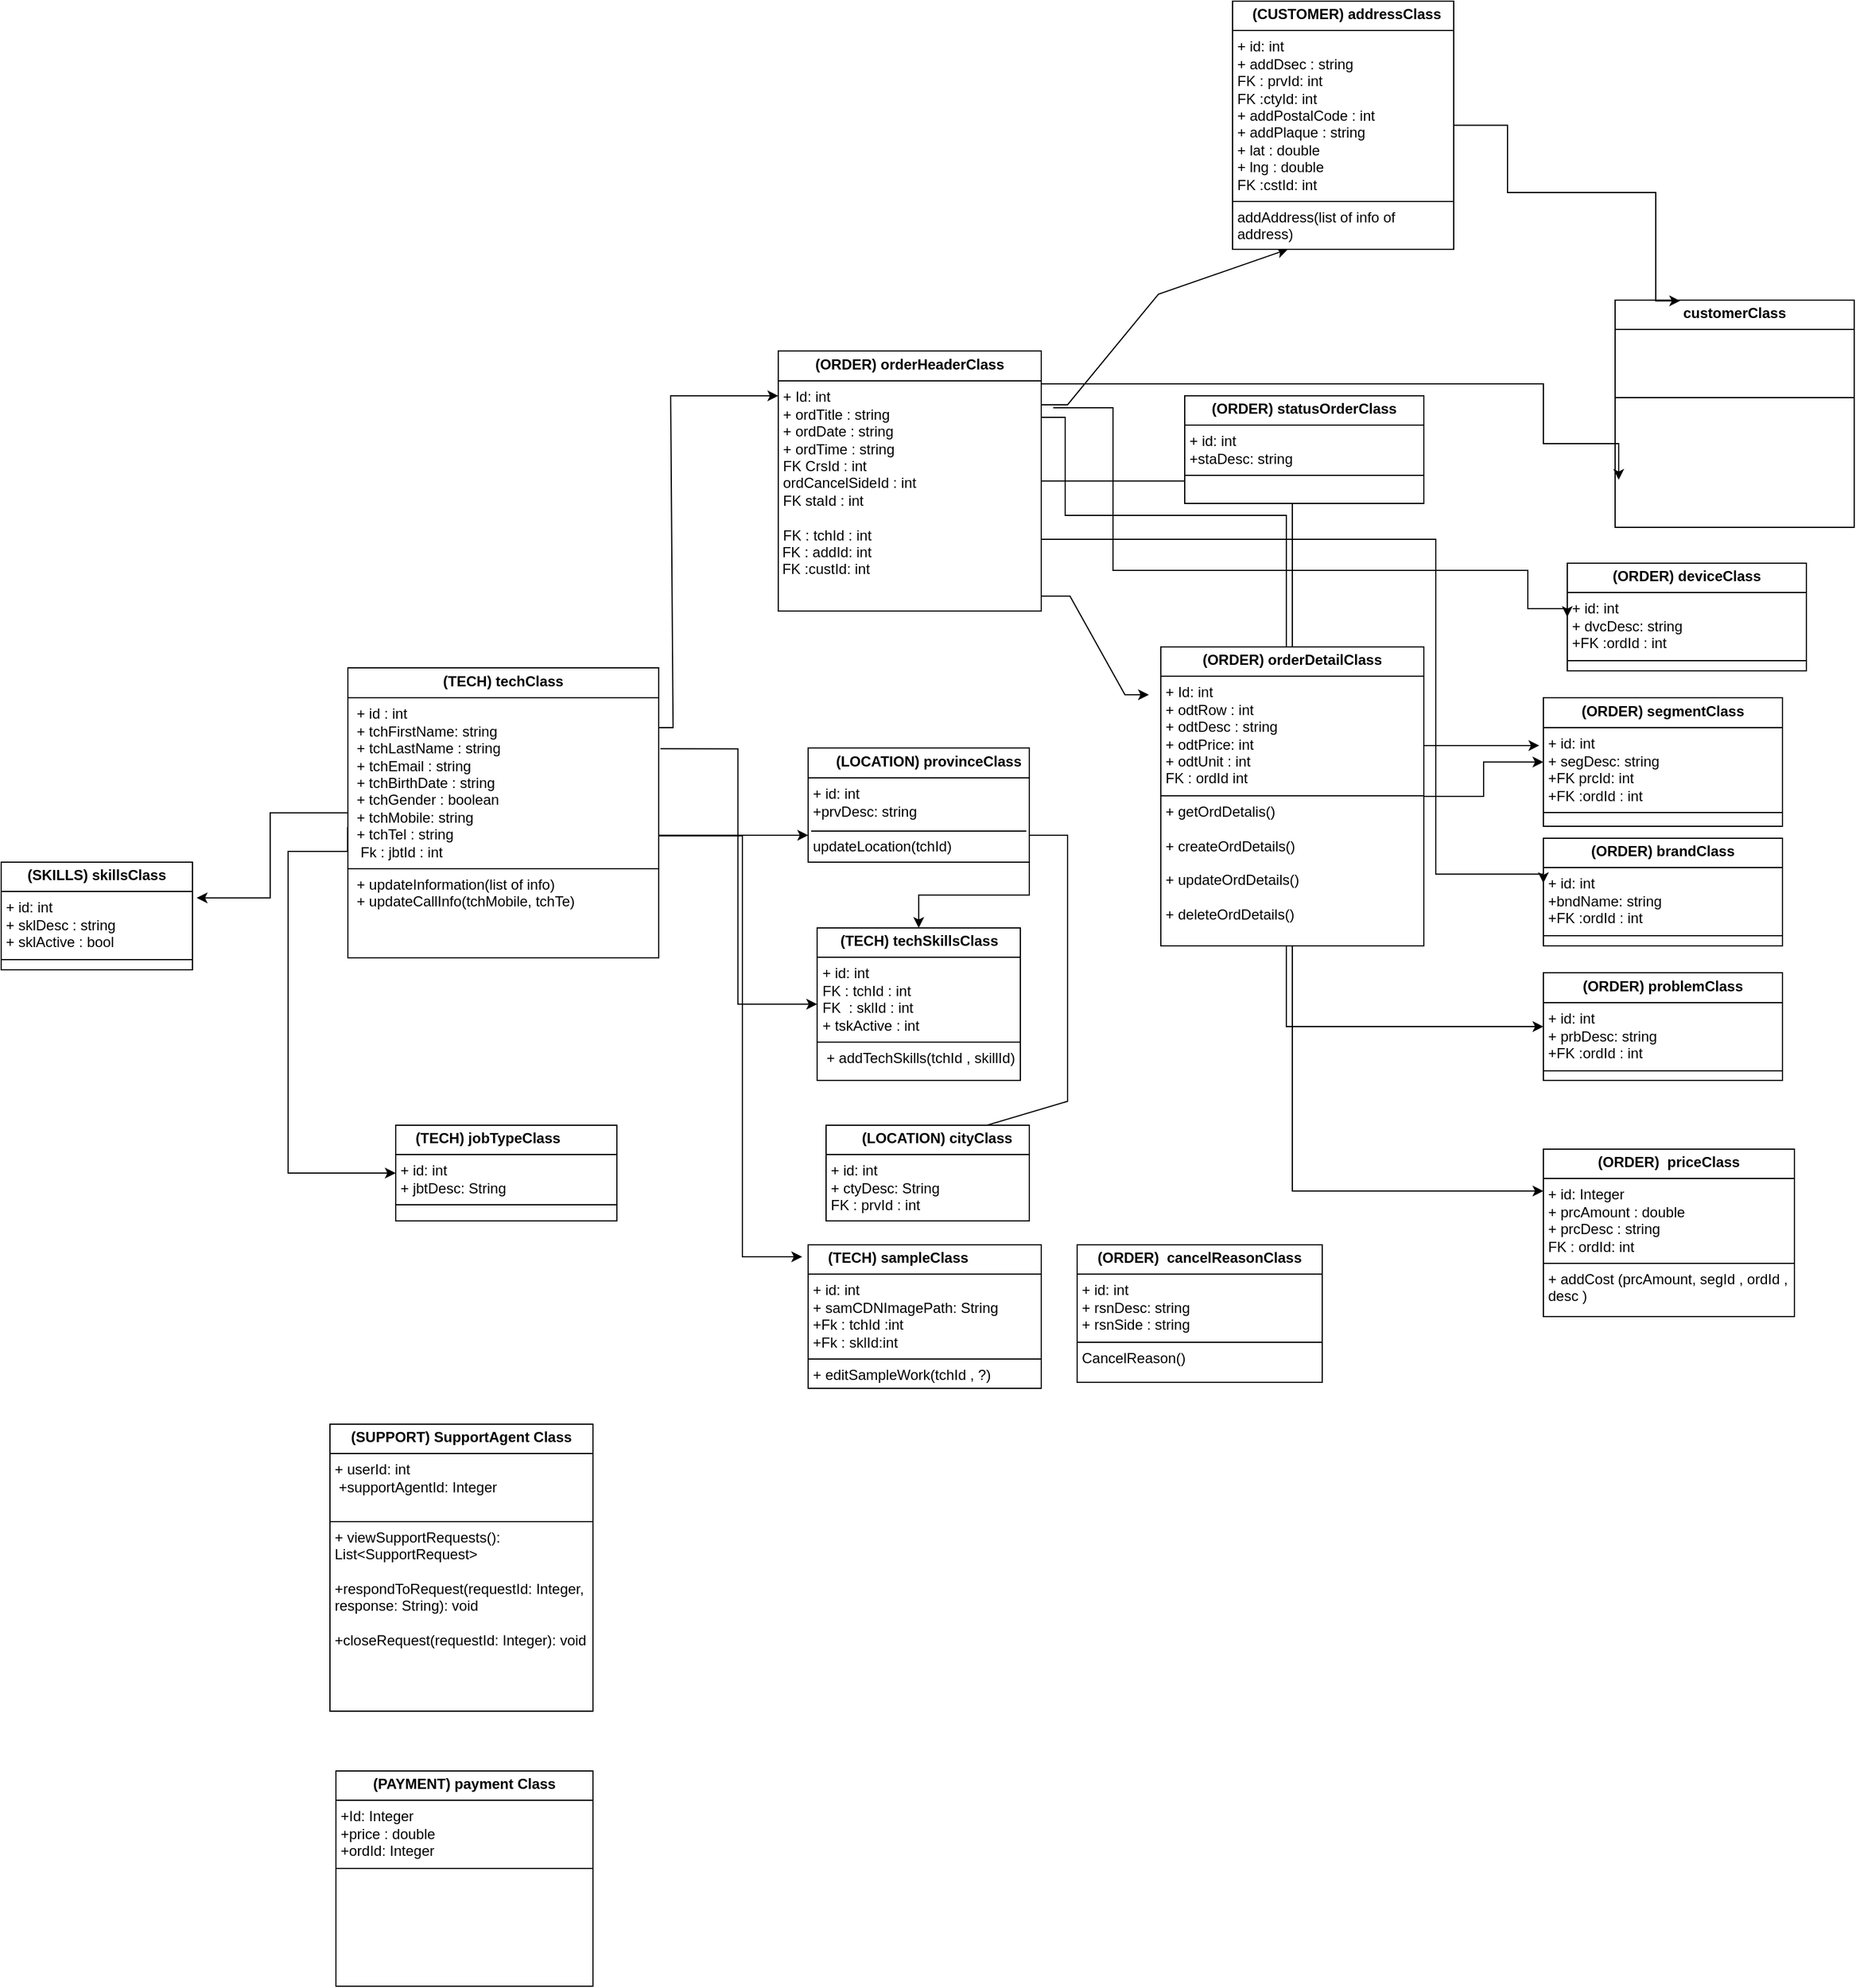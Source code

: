<mxfile version="24.8.0">
  <diagram name="Page-1" id="c4acf3e9-155e-7222-9cf6-157b1a14988f">
    <mxGraphModel dx="1412" dy="1546" grid="1" gridSize="10" guides="1" tooltips="1" connect="1" arrows="1" fold="1" page="1" pageScale="1" pageWidth="850" pageHeight="1100" background="none" math="0" shadow="0">
      <root>
        <mxCell id="0" />
        <mxCell id="1" parent="0" />
        <mxCell id="KMtnxI4F0yMecvli3GG7-17" value="" style="edgeStyle=orthogonalEdgeStyle;rounded=0;orthogonalLoop=1;jettySize=auto;html=1;noEdgeStyle=1;orthogonal=1;" parent="1" source="KMtnxI4F0yMecvli3GG7-1" target="KMtnxI4F0yMecvli3GG7-8" edge="1">
          <mxGeometry relative="1" as="geometry">
            <Array as="points">
              <mxPoint x="272" y="417.5" />
              <mxPoint x="270" y="140" />
              <mxPoint x="310" y="140" />
            </Array>
          </mxGeometry>
        </mxCell>
        <mxCell id="lpgFom8J8HqN0DXa00Fs-9" style="edgeStyle=orthogonalEdgeStyle;rounded=0;orthogonalLoop=1;jettySize=auto;html=1;noEdgeStyle=1;orthogonal=1;" parent="1" source="KMtnxI4F0yMecvli3GG7-1" target="lpgFom8J8HqN0DXa00Fs-5" edge="1">
          <mxGeometry relative="1" as="geometry">
            <Array as="points">
              <mxPoint x="274" y="507.5" />
              <mxPoint x="348" y="507.5" />
            </Array>
          </mxGeometry>
        </mxCell>
        <mxCell id="lpgFom8J8HqN0DXa00Fs-34" style="edgeStyle=orthogonalEdgeStyle;rounded=0;orthogonalLoop=1;jettySize=auto;html=1;" parent="1" source="KMtnxI4F0yMecvli3GG7-1" edge="1">
          <mxGeometry relative="1" as="geometry">
            <mxPoint x="380" y="860" as="targetPoint" />
            <Array as="points">
              <mxPoint x="330" y="508" />
              <mxPoint x="330" y="860" />
            </Array>
          </mxGeometry>
        </mxCell>
        <mxCell id="lpgFom8J8HqN0DXa00Fs-46" style="edgeStyle=orthogonalEdgeStyle;rounded=0;orthogonalLoop=1;jettySize=auto;html=1;entryX=0;entryY=0.5;entryDx=0;entryDy=0;exitX=-0.001;exitY=0.549;exitDx=0;exitDy=0;exitPerimeter=0;" parent="1" source="KMtnxI4F0yMecvli3GG7-1" target="lpgFom8J8HqN0DXa00Fs-45" edge="1">
          <mxGeometry relative="1" as="geometry">
            <mxPoint x="-10" y="520" as="sourcePoint" />
            <mxPoint x="-140" y="749.95" as="targetPoint" />
            <Array as="points">
              <mxPoint x="-50" y="521" />
              <mxPoint x="-50" y="790" />
            </Array>
          </mxGeometry>
        </mxCell>
        <mxCell id="lpgFom8J8HqN0DXa00Fs-47" style="edgeStyle=orthogonalEdgeStyle;rounded=0;orthogonalLoop=1;jettySize=auto;html=1;entryX=0;entryY=0.5;entryDx=0;entryDy=0;exitX=1.005;exitY=0.279;exitDx=0;exitDy=0;exitPerimeter=0;" parent="1" source="KMtnxI4F0yMecvli3GG7-1" target="KMtnxI4F0yMecvli3GG7-4" edge="1">
          <mxGeometry relative="1" as="geometry" />
        </mxCell>
        <mxCell id="KMtnxI4F0yMecvli3GG7-1" value="&lt;p style=&quot;margin:0px;margin-top:4px;text-align:center;&quot;&gt;&lt;b&gt;(TECH) techClass&lt;/b&gt;&lt;/p&gt;&lt;hr size=&quot;1&quot; style=&quot;border-style:solid;&quot;&gt;&lt;p style=&quot;margin:0px;margin-left:4px;&quot;&gt;&amp;nbsp;+ id : int&lt;br&gt;&amp;nbsp;+ tchFirstName: string&lt;/p&gt;&lt;p style=&quot;margin:0px;margin-left:4px;&quot;&gt;&amp;nbsp;+&amp;nbsp;&lt;span style=&quot;background-color: initial;&quot;&gt;tchL&lt;/span&gt;&lt;span style=&quot;background-color: initial;&quot;&gt;astName : string&lt;/span&gt;&lt;/p&gt;&lt;p style=&quot;margin:0px;margin-left:4px;&quot;&gt;&amp;nbsp;+&amp;nbsp;&lt;span style=&quot;background-color: initial;&quot;&gt;tchE&lt;/span&gt;&lt;span style=&quot;background-color: initial;&quot;&gt;mail : string&lt;/span&gt;&lt;/p&gt;&lt;p style=&quot;margin:0px;margin-left:4px;&quot;&gt;&amp;nbsp;+ tchBirthDate : string&lt;/p&gt;&lt;p style=&quot;margin:0px;margin-left:4px;&quot;&gt;&amp;nbsp;+ tchGender : boolean&lt;/p&gt;&lt;p style=&quot;margin:0px;margin-left:4px;&quot;&gt;&lt;span style=&quot;background-color: initial;&quot;&gt;&amp;nbsp;+ tchMobile: string&lt;/span&gt;&lt;/p&gt;&lt;p style=&quot;margin:0px;margin-left:4px;&quot;&gt;&amp;nbsp;+ tchTel : string&lt;/p&gt;&lt;p style=&quot;margin:0px;margin-left:4px;&quot;&gt;&amp;nbsp; Fk : jbtId : int&lt;/p&gt;&lt;hr size=&quot;1&quot; style=&quot;border-style:solid;&quot;&gt;&lt;p style=&quot;margin:0px;margin-left:4px;&quot;&gt;&amp;nbsp;+ updateInformation(list of info)&lt;/p&gt;&lt;p style=&quot;margin:0px;margin-left:4px;&quot;&gt;&amp;nbsp;+ updateCallInfo(tchMobile, tchTe)&lt;br&gt;&amp;nbsp;&lt;br&gt;&amp;nbsp;&lt;br&gt;&amp;nbsp;&lt;br&gt;&lt;/p&gt;" style="verticalAlign=top;align=left;overflow=fill;html=1;whiteSpace=wrap;" parent="1" vertex="1">
          <mxGeometry y="367.5" width="260" height="242.5" as="geometry" />
        </mxCell>
        <mxCell id="KMtnxI4F0yMecvli3GG7-4" value="&lt;p style=&quot;margin:0px;margin-top:4px;text-align:center;&quot;&gt;&lt;b style=&quot;background-color: initial;&quot;&gt;(&lt;/b&gt;&lt;b&gt;TECH&lt;/b&gt;&lt;b style=&quot;background-color: initial;&quot;&gt;) tech&lt;/b&gt;&lt;b&gt;&lt;span style=&quot;background-color: initial; text-align: left;&quot;&gt;SkillsC&lt;/span&gt;lass&lt;/b&gt;&lt;/p&gt;&lt;hr size=&quot;1&quot; style=&quot;border-style:solid;&quot;&gt;&lt;p style=&quot;margin:0px;margin-left:4px;&quot;&gt;+ id: int&lt;/p&gt;&lt;p style=&quot;margin:0px;margin-left:4px;&quot;&gt;FK : tchId : int&lt;/p&gt;&lt;p style=&quot;margin:0px;margin-left:4px;&quot;&gt;FK&amp;nbsp; : sklId : int&lt;/p&gt;&lt;p style=&quot;margin:0px;margin-left:4px;&quot;&gt;+ tskActive : int&lt;/p&gt;&lt;hr size=&quot;1&quot; style=&quot;border-style:solid;&quot;&gt;&lt;p style=&quot;margin:0px;margin-left:4px;&quot;&gt;&amp;nbsp;+ addTech&lt;span style=&quot;background-color: initial;&quot;&gt;Skills(tchId , skillId)&lt;/span&gt;&lt;/p&gt;" style="verticalAlign=top;align=left;overflow=fill;html=1;whiteSpace=wrap;" parent="1" vertex="1">
          <mxGeometry x="392.5" y="585" width="170" height="127.5" as="geometry" />
        </mxCell>
        <mxCell id="snw6YQC0UfUEKD113gLJ-5" style="edgeStyle=orthogonalEdgeStyle;rounded=0;orthogonalLoop=1;jettySize=auto;html=1;entryX=0.25;entryY=1;entryDx=0;entryDy=0;noEdgeStyle=1;orthogonal=1;" parent="1" source="KMtnxI4F0yMecvli3GG7-8" target="snw6YQC0UfUEKD113gLJ-4" edge="1">
          <mxGeometry relative="1" as="geometry">
            <Array as="points">
              <mxPoint x="602" y="147.5" />
              <mxPoint x="678" y="55" />
            </Array>
          </mxGeometry>
        </mxCell>
        <mxCell id="lpgFom8J8HqN0DXa00Fs-38" style="edgeStyle=orthogonalEdgeStyle;rounded=0;orthogonalLoop=1;jettySize=auto;html=1;entryX=-0.017;entryY=0.372;entryDx=0;entryDy=0;entryPerimeter=0;" parent="1" source="KMtnxI4F0yMecvli3GG7-8" target="lpgFom8J8HqN0DXa00Fs-29" edge="1">
          <mxGeometry relative="1" as="geometry">
            <Array as="points">
              <mxPoint x="785" y="260" />
              <mxPoint x="785" y="432" />
            </Array>
            <mxPoint x="990" y="433" as="targetPoint" />
          </mxGeometry>
        </mxCell>
        <mxCell id="lpgFom8J8HqN0DXa00Fs-42" style="edgeStyle=orthogonalEdgeStyle;rounded=0;orthogonalLoop=1;jettySize=auto;html=1;entryX=0;entryY=0.5;entryDx=0;entryDy=0;exitX=1;exitY=0.216;exitDx=0;exitDy=0;exitPerimeter=0;" parent="1" source="KMtnxI4F0yMecvli3GG7-8" target="lpgFom8J8HqN0DXa00Fs-24" edge="1">
          <mxGeometry relative="1" as="geometry">
            <Array as="points">
              <mxPoint x="600" y="158" />
              <mxPoint x="600" y="240" />
              <mxPoint x="785" y="240" />
              <mxPoint x="785" y="668" />
            </Array>
          </mxGeometry>
        </mxCell>
        <mxCell id="lpgFom8J8HqN0DXa00Fs-44" style="edgeStyle=orthogonalEdgeStyle;rounded=0;orthogonalLoop=1;jettySize=auto;html=1;entryX=0;entryY=0.25;entryDx=0;entryDy=0;" parent="1" source="KMtnxI4F0yMecvli3GG7-8" target="lpgFom8J8HqN0DXa00Fs-43" edge="1">
          <mxGeometry relative="1" as="geometry" />
        </mxCell>
        <mxCell id="KMtnxI4F0yMecvli3GG7-8" value="&lt;p style=&quot;margin:0px;margin-top:4px;text-align:center;&quot;&gt;&lt;b&gt;(ORDER)&amp;nbsp;&lt;/b&gt;&lt;b style=&quot;background-color: initial;&quot;&gt;orderHeaderClass&lt;/b&gt;&lt;/p&gt;&lt;hr size=&quot;1&quot; style=&quot;border-style:solid;&quot;&gt;&lt;p style=&quot;margin:0px;margin-left:4px;&quot;&gt;+ Id: int&lt;/p&gt;&lt;p style=&quot;margin:0px;margin-left:4px;&quot;&gt;+ ordTitle : string&lt;/p&gt;&lt;p style=&quot;margin:0px;margin-left:4px;&quot;&gt;+ ordDate : string&lt;br&gt;+ ordTime : string&lt;br&gt;&lt;/p&gt;&lt;p style=&quot;margin:0px;margin-left:4px;&quot;&gt;FK CrsId : int&lt;/p&gt;&lt;p style=&quot;margin:0px;margin-left:4px;&quot;&gt;ordCancelSideId : int&lt;/p&gt;&lt;p style=&quot;margin:0px;margin-left:4px;&quot;&gt;FK staId : int&lt;/p&gt;&lt;p style=&quot;margin:0px;margin-left:4px;&quot;&gt;&lt;br&gt;&lt;/p&gt;&lt;p style=&quot;margin:0px;margin-left:4px;&quot;&gt;&lt;span style=&quot;background-color: initial;&quot;&gt;FK : tchId : int&lt;/span&gt;&lt;/p&gt;&amp;nbsp;FK : addId: int&lt;div&gt;&amp;nbsp;FK :custId: int&lt;br&gt;&lt;br&gt;&lt;p style=&quot;margin:0px;margin-left:4px;&quot;&gt;&lt;br&gt;&lt;br&gt;&lt;/p&gt;&lt;p style=&quot;margin:0px;margin-left:4px;&quot;&gt;&lt;br&gt;&lt;/p&gt;&lt;p style=&quot;margin:0px;margin-left:4px;&quot;&gt;&lt;br&gt;&lt;/p&gt;&lt;p style=&quot;margin:0px;margin-left:4px;&quot;&gt;&amp;nbsp;&lt;/p&gt;&lt;p style=&quot;margin:0px;margin-left:4px;&quot;&gt;&lt;br&gt;&lt;br&gt;&lt;/p&gt;&lt;/div&gt;" style="verticalAlign=top;align=left;overflow=fill;html=1;whiteSpace=wrap;" parent="1" vertex="1">
          <mxGeometry x="360" y="102.5" width="220" height="217.5" as="geometry" />
        </mxCell>
        <mxCell id="8-92jS36UHPeJMl3_JFY-2" value="&lt;p style=&quot;margin:0px;margin-top:4px;text-align:center;&quot;&gt;&lt;b&gt;(SUPPORT) SupportAgent Class&lt;/b&gt;&lt;br&gt;&lt;/p&gt;&lt;hr size=&quot;1&quot; style=&quot;border-style:solid;&quot;&gt;&lt;p style=&quot;margin:0px;margin-left:4px;&quot;&gt;+ userId: int&lt;/p&gt;&lt;p style=&quot;margin:0px;margin-left:4px;&quot;&gt;&amp;nbsp;+supportAgentId:&amp;nbsp;&lt;span style=&quot;background-color: initial;&quot;&gt;Integer&lt;/span&gt;&lt;/p&gt;&lt;p style=&quot;margin:0px;margin-left:4px;&quot;&gt;&lt;br&gt;&lt;/p&gt;&lt;hr size=&quot;1&quot; style=&quot;border-style:solid;&quot;&gt;&lt;p style=&quot;margin:0px;margin-left:4px;&quot;&gt;+ viewSupportRequests(): List&amp;lt;SupportRequest&amp;gt;&lt;br&gt;&lt;br&gt;+respondToRequest(requestId: Integer, response: String): void&lt;br&gt;&lt;br&gt;+closeRequest(requestId: Integer): void&lt;br&gt;&lt;/p&gt;" style="verticalAlign=top;align=left;overflow=fill;html=1;whiteSpace=wrap;" parent="1" vertex="1">
          <mxGeometry x="-15" y="1000" width="220" height="240" as="geometry" />
        </mxCell>
        <mxCell id="8-92jS36UHPeJMl3_JFY-3" style="edgeStyle=orthogonalEdgeStyle;rounded=0;orthogonalLoop=1;jettySize=auto;html=1;exitX=0.5;exitY=1;exitDx=0;exitDy=0;" parent="1" source="8-92jS36UHPeJMl3_JFY-2" target="8-92jS36UHPeJMl3_JFY-2" edge="1">
          <mxGeometry relative="1" as="geometry" />
        </mxCell>
        <mxCell id="8-92jS36UHPeJMl3_JFY-4" value="&lt;p style=&quot;margin:0px;margin-top:4px;text-align:center;&quot;&gt;&lt;b&gt;(PAYMENT) payment Class&lt;/b&gt;&lt;br&gt;&lt;/p&gt;&lt;hr size=&quot;1&quot; style=&quot;border-style:solid;&quot;&gt;&lt;p style=&quot;margin:0px;margin-left:4px;&quot;&gt;+Id: Integer&lt;/p&gt;&lt;p style=&quot;margin:0px;margin-left:4px;&quot;&gt;+price : double&lt;/p&gt;&lt;p style=&quot;margin:0px;margin-left:4px;&quot;&gt;+ordId:&amp;nbsp;&lt;span style=&quot;background-color: initial;&quot;&gt;Integer&lt;/span&gt;&lt;/p&gt;&lt;hr size=&quot;1&quot; style=&quot;border-style:solid;&quot;&gt;&lt;p style=&quot;margin:0px;margin-left:4px;&quot;&gt;&lt;br&gt;&lt;br&gt;&lt;br&gt;&lt;/p&gt;" style="verticalAlign=top;align=left;overflow=fill;html=1;whiteSpace=wrap;" parent="1" vertex="1">
          <mxGeometry x="-10" y="1290" width="215" height="180" as="geometry" />
        </mxCell>
        <mxCell id="snw6YQC0UfUEKD113gLJ-1" value="&lt;p style=&quot;margin:0px;margin-top:4px;text-align:center;&quot;&gt;&lt;b&gt;customerClass&lt;/b&gt;&lt;/p&gt;&lt;hr size=&quot;1&quot; style=&quot;border-style:solid;&quot;&gt;&lt;p style=&quot;margin:0px;margin-left:4px;&quot;&gt;&lt;br&gt;&lt;br&gt;&lt;/p&gt;&lt;p style=&quot;margin:0px;margin-left:4px;&quot;&gt;&amp;nbsp;&lt;br&gt;&lt;/p&gt;&lt;hr size=&quot;1&quot; style=&quot;border-style:solid;&quot;&gt;&lt;p style=&quot;margin:0px;margin-left:4px;&quot;&gt;&amp;nbsp;&lt;br&gt;&lt;/p&gt;" style="verticalAlign=top;align=left;overflow=fill;html=1;whiteSpace=wrap;" parent="1" vertex="1">
          <mxGeometry x="1060" y="60" width="200" height="190" as="geometry" />
        </mxCell>
        <mxCell id="lpgFom8J8HqN0DXa00Fs-36" style="edgeStyle=orthogonalEdgeStyle;rounded=0;orthogonalLoop=1;jettySize=auto;html=1;entryX=0.272;entryY=0.003;entryDx=0;entryDy=0;entryPerimeter=0;" parent="1" source="snw6YQC0UfUEKD113gLJ-4" edge="1" target="snw6YQC0UfUEKD113gLJ-1">
          <mxGeometry relative="1" as="geometry">
            <mxPoint x="1000" y="100" as="targetPoint" />
            <Array as="points">
              <mxPoint x="970" y="-86" />
              <mxPoint x="970" y="-30" />
              <mxPoint x="1094" y="-30" />
            </Array>
          </mxGeometry>
        </mxCell>
        <mxCell id="snw6YQC0UfUEKD113gLJ-4" value="&lt;p style=&quot;text-align: left; margin: 4px 0px 0px;&quot;&gt;&lt;b style=&quot;background-color: initial;&quot;&gt;&amp;nbsp; &amp;nbsp; &amp;nbsp;(CUSTOMER) a&lt;/b&gt;&lt;b&gt;&lt;span style=&quot;background-color: initial;&quot;&gt;ddressC&lt;/span&gt;lass&lt;/b&gt;&lt;/p&gt;&lt;hr size=&quot;1&quot; style=&quot;border-style:solid;&quot;&gt;&lt;p style=&quot;margin:0px;margin-left:4px;&quot;&gt;+ id: int&lt;/p&gt;&lt;p style=&quot;margin:0px;margin-left:4px;&quot;&gt;+ addDsec : string&lt;/p&gt;&lt;p style=&quot;margin:0px;margin-left:4px;&quot;&gt;FK : prvId: int&lt;/p&gt;&lt;p style=&quot;margin:0px;margin-left:4px;&quot;&gt;FK :ctyId: int&lt;/p&gt;&lt;p style=&quot;margin:0px;margin-left:4px;&quot;&gt;+ addPostalCode : int&lt;br&gt;+ addPlaque : string&lt;/p&gt;&lt;p style=&quot;margin:0px;margin-left:4px;&quot;&gt;&lt;span style=&quot;background-color: initial;&quot;&gt;+ lat : double&lt;/span&gt;&lt;/p&gt;&lt;p style=&quot;margin:0px;margin-left:4px;&quot;&gt;+ lng : double&lt;/p&gt;&lt;p style=&quot;margin:0px;margin-left:4px;&quot;&gt;FK :cstId: int&lt;/p&gt;&lt;hr size=&quot;1&quot; style=&quot;border-style:solid;&quot;&gt;&lt;p style=&quot;margin:0px;margin-left:4px;&quot;&gt;addAddress(list of info of address)&lt;/p&gt;" style="verticalAlign=top;align=left;overflow=fill;html=1;whiteSpace=wrap;" parent="1" vertex="1">
          <mxGeometry x="740" y="-190" width="185" height="207.5" as="geometry" />
        </mxCell>
        <mxCell id="lpgFom8J8HqN0DXa00Fs-11" style="edgeStyle=orthogonalEdgeStyle;rounded=0;orthogonalLoop=1;jettySize=auto;html=1;entryX=0;entryY=0.5;entryDx=0;entryDy=0;noEdgeStyle=1;orthogonal=1;" parent="1" source="lpgFom8J8HqN0DXa00Fs-5" target="lpgFom8J8HqN0DXa00Fs-6" edge="1">
          <mxGeometry relative="1" as="geometry">
            <Array as="points">
              <mxPoint x="602" y="507.5" />
              <mxPoint x="602" y="620" />
              <mxPoint x="602" y="730" />
            </Array>
          </mxGeometry>
        </mxCell>
        <mxCell id="lpgFom8J8HqN0DXa00Fs-48" style="edgeStyle=orthogonalEdgeStyle;rounded=0;orthogonalLoop=1;jettySize=auto;html=1;exitX=1;exitY=1;exitDx=0;exitDy=0;" parent="1" source="lpgFom8J8HqN0DXa00Fs-5" edge="1" target="KMtnxI4F0yMecvli3GG7-4">
          <mxGeometry relative="1" as="geometry">
            <mxPoint x="565.053" y="560" as="targetPoint" />
          </mxGeometry>
        </mxCell>
        <mxCell id="lpgFom8J8HqN0DXa00Fs-5" value="&lt;p style=&quot;text-align: left; margin: 4px 0px 0px;&quot;&gt;&lt;b style=&quot;background-color: initial;&quot;&gt;&amp;nbsp; &amp;nbsp; &amp;nbsp; &amp;nbsp;(&lt;/b&gt;&lt;b style=&quot;background-color: initial;&quot;&gt;LOCATION&lt;/b&gt;&lt;b style=&quot;background-color: initial;&quot;&gt;) p&lt;/b&gt;&lt;span style=&quot;background-color: initial;&quot;&gt;&lt;b&gt;rovinceC&lt;/b&gt;&lt;/span&gt;&lt;b&gt;lass&lt;/b&gt;&lt;/p&gt;&lt;hr size=&quot;1&quot; style=&quot;border-style:solid;&quot;&gt;&lt;p style=&quot;margin:0px;margin-left:4px;&quot;&gt;+ id: int&lt;/p&gt;&lt;p style=&quot;margin:0px;margin-left:4px;&quot;&gt;+prvDesc: string&lt;br&gt;&lt;br&gt;&lt;/p&gt;&lt;p style=&quot;margin:0px;margin-left:4px;&quot;&gt;updateLocation(tchId)&lt;br&gt;&lt;/p&gt;" style="verticalAlign=top;align=left;overflow=fill;html=1;whiteSpace=wrap;" parent="1" vertex="1">
          <mxGeometry x="385" y="434.5" width="185" height="95.5" as="geometry" />
        </mxCell>
        <mxCell id="lpgFom8J8HqN0DXa00Fs-6" value="&lt;p style=&quot;text-align: left; margin: 4px 0px 0px;&quot;&gt;&lt;b style=&quot;background-color: initial;&quot;&gt;&amp;nbsp; &amp;nbsp; &amp;nbsp; &amp;nbsp; &amp;nbsp;(LOCATION) cityClass&lt;/b&gt;&lt;/p&gt;&lt;hr size=&quot;1&quot; style=&quot;border-style:solid;&quot;&gt;&lt;p style=&quot;margin:0px;margin-left:4px;&quot;&gt;+ id: int&lt;/p&gt;&lt;p style=&quot;margin:0px;margin-left:4px;&quot;&gt;+ ctyDesc: String&lt;br&gt;FK :&amp;nbsp;&lt;span style=&quot;background-color: initial;&quot;&gt;prvId&lt;/span&gt;&lt;span style=&quot;background-color: initial;&quot;&gt;&amp;nbsp;: int&lt;/span&gt;&lt;/p&gt;&lt;hr size=&quot;1&quot; style=&quot;border-style:solid;&quot;&gt;&lt;p style=&quot;margin:0px;margin-left:4px;&quot;&gt;&lt;br&gt;&lt;/p&gt;" style="verticalAlign=top;align=left;overflow=fill;html=1;whiteSpace=wrap;" parent="1" vertex="1">
          <mxGeometry x="400" y="750" width="170" height="80" as="geometry" />
        </mxCell>
        <mxCell id="lpgFom8J8HqN0DXa00Fs-12" value="&lt;p style=&quot;text-align: left; margin: 4px 0px 0px;&quot;&gt;&lt;b style=&quot;background-color: initial;&quot;&gt;&amp;nbsp; &amp;nbsp; &amp;nbsp;(&lt;/b&gt;&lt;b style=&quot;text-align: center;&quot;&gt;TECH&lt;/b&gt;&lt;span style=&quot;background-color: initial; text-wrap: nowrap; color: rgba(0, 0, 0, 0); font-family: monospace; font-size: 0px;&quot;&gt;%3CmxGraphModel%3E%3Croot%3E%3CmxCell%20id%3D%220%22%2F%3E%3CmxCell%20id%3D%221%22%20parent%3D%220%22%2F%3E%3CmxCell%20id%3D%222%22%20value%3D%22%26lt%3Bp%20style%3D%26quot%3Btext-align%3A%20left%3B%20margin%3A%204px%200px%200px%3B%26quot%3B%26gt%3B%26lt%3Bb%20style%3D%26quot%3Bbackground-color%3A%20initial%3B%26quot%3B%26gt%3B%26amp%3Bnbsp%3B%20%26amp%3Bnbsp%3B%20%26amp%3Bnbsp%3B%20%26amp%3Bnbsp%3B%20%26amp%3Bnbsp%3B(City)%20City%20class%26lt%3B%2Fb%26gt%3B%26lt%3B%2Fp%26gt%3B%26lt%3Bhr%20size%3D%26quot%3B1%26quot%3B%20style%3D%26quot%3Bborder-style%3Asolid%3B%26quot%3B%26gt%3B%26lt%3Bp%20style%3D%26quot%3Bmargin%3A0px%3Bmargin-left%3A4px%3B%26quot%3B%26gt%3B%2B%20id%3A%20Integer%26lt%3B%2Fp%26gt%3B%26lt%3Bp%20style%3D%26quot%3Bmargin%3A0px%3Bmargin-left%3A4px%3B%26quot%3B%26gt%3B%2B%20ctyDesc%3A%20String%26lt%3Bbr%26gt%3BFK%20%3A%26amp%3Bnbsp%3B%26lt%3Bspan%20style%3D%26quot%3Bbackground-color%3A%20initial%3B%26quot%3B%26gt%3BprvDescId%26lt%3B%2Fspan%26gt%3B%26lt%3Bspan%20style%3D%26quot%3Bbackground-color%3A%20initial%3B%26quot%3B%26gt%3B%26amp%3Bnbsp%3B%3A%20int%26lt%3B%2Fspan%26gt%3B%26lt%3B%2Fp%26gt%3B%26lt%3Bhr%20size%3D%26quot%3B1%26quot%3B%20style%3D%26quot%3Bborder-style%3Asolid%3B%26quot%3B%26gt%3B%26lt%3Bp%20style%3D%26quot%3Bmargin%3A0px%3Bmargin-left%3A4px%3B%26quot%3B%26gt%3B%26lt%3Bbr%26gt%3B%26lt%3B%2Fp%26gt%3B%22%20style%3D%22verticalAlign%3Dtop%3Balign%3Dleft%3Boverflow%3Dfill%3Bhtml%3D1%3BwhiteSpace%3Dwrap%3B%22%20vertex%3D%221%22%20parent%3D%221%22%3E%3CmxGeometry%20x%3D%22285%22%20y%3D%22590%22%20width%3D%22170%22%20height%3D%2280%22%20as%3D%22geometry%22%2F%3E%3C%2FmxCell%3E%3C%2Froot%3E%3C%2FmxGraphModel%3E&lt;/span&gt;&lt;b style=&quot;background-color: initial;&quot;&gt;)&amp;nbsp;&lt;/b&gt;&lt;span style=&quot;background-color: initial;&quot;&gt;&lt;b&gt;sampleClass&lt;/b&gt;&lt;/span&gt;&lt;span style=&quot;background-color: initial; color: rgba(0, 0, 0, 0); font-family: monospace; font-size: 0px; text-wrap: nowrap;&quot;&gt;%3CmxGraphModel%3E%3Croot%3E%3CmxCell%20id%3D%220%22%2F%3E%3CmxCell%20id%3D%221%22%20parent%3D%220%22%2F%3E%3CmxCell%20id%3D%222%22%20value%3D%22%26lt%3Bp%20style%3D%26quot%3Btext-align%3A%20left%3B%20margin%3A%204px%200px%200px%3B%26quot%3B%26gt%3B%26lt%3Bb%20style%3D%26quot%3Bbackground-color%3A%20initial%3B%26quot%3B%26gt%3B%26amp%3Bnbsp%3B%20%26amp%3Bnbsp%3B%20%26amp%3Bnbsp%3B%20%26amp%3Bnbsp%3B%20%26amp%3Bnbsp%3B(City)%20City%20class%26lt%3B%2Fb%26gt%3B%26lt%3B%2Fp%26gt%3B%26lt%3Bhr%20size%3D%26quot%3B1%26quot%3B%20style%3D%26quot%3Bborder-style%3Asolid%3B%26quot%3B%26gt%3B%26lt%3Bp%20style%3D%26quot%3Bmargin%3A0px%3Bmargin-left%3A4px%3B%26quot%3B%26gt%3B%2B%20id%3A%20Integer%26lt%3B%2Fp%26gt%3B%26lt%3Bp%20style%3D%26quot%3Bmargin%3A0px%3Bmargin-left%3A4px%3B%26quot%3B%26gt%3B%2B%20ctyDesc%3A%20String%26lt%3Bbr%26gt%3BFK%20%3A%26amp%3Bnbsp%3B%26lt%3Bspan%20style%3D%26quot%3Bbackground-color%3A%20initial%3B%26quot%3B%26gt%3BprvDescId%26lt%3B%2Fspan%26gt%3B%26lt%3Bspan%20style%3D%26quot%3Bbackground-color%3A%20initial%3B%26quot%3B%26gt%3B%26amp%3Bnbsp%3B%3A%20int%26lt%3B%2Fspan%26gt%3B%26lt%3B%2Fp%26gt%3B%26lt%3Bhr%20size%3D%26quot%3B1%26quot%3B%20style%3D%26quot%3Bborder-style%3Asolid%3B%26quot%3B%26gt%3B%26lt%3Bp%20style%3D%26quot%3Bmargin%3A0px%3Bmargin-left%3A4px%3B%26quot%3B%26gt%3B%26lt%3Bbr%26gt%3B%26lt%3B%2Fp%26gt%3B%22%20style%3D%22verticalAlign%3Dtop%3Balign%3Dleft%3Boverflow%3Dfill%3Bhtml%3D1%3BwhiteSpace%3Dwrap%3B%22%20vertex%3D%221%22%20parent%3D%221%22%3E%3CmxGeometry%20x%3D%22285%22%20y%3D%22590%22%20width%3D%22170%22%20height%3D%2280%22%20as%3D%22geometry%22%2F%3E%3C%2FmxCell%3E%3C%2Froot%3E%3C%2FmxGraphModel%3E&lt;/span&gt;&lt;/p&gt;&lt;hr size=&quot;1&quot; style=&quot;border-style:solid;&quot;&gt;&lt;p style=&quot;margin:0px;margin-left:4px;&quot;&gt;+ id: int&lt;/p&gt;&lt;p style=&quot;margin:0px;margin-left:4px;&quot;&gt;+ samCDNImagePath&lt;span style=&quot;background-color: initial;&quot;&gt;: String&lt;/span&gt;&lt;/p&gt;&lt;p style=&quot;margin:0px;margin-left:4px;&quot;&gt;&lt;span style=&quot;background-color: initial;&quot;&gt;+Fk : tchId :int&lt;/span&gt;&lt;/p&gt;&lt;p style=&quot;margin:0px;margin-left:4px;&quot;&gt;&lt;span style=&quot;background-color: initial;&quot;&gt;+Fk : sklId:int&lt;/span&gt;&lt;/p&gt;&lt;hr size=&quot;1&quot; style=&quot;border-style:solid;&quot;&gt;&lt;p style=&quot;margin:0px;margin-left:4px;&quot;&gt;+ editSampleWork(tchId , ?)&lt;br&gt;&lt;/p&gt;" style="verticalAlign=top;align=left;overflow=fill;html=1;whiteSpace=wrap;" parent="1" vertex="1">
          <mxGeometry x="385" y="850" width="195" height="120" as="geometry" />
        </mxCell>
        <mxCell id="lpgFom8J8HqN0DXa00Fs-39" value="" style="edgeStyle=orthogonalEdgeStyle;rounded=0;orthogonalLoop=1;jettySize=auto;html=1;" parent="1" source="lpgFom8J8HqN0DXa00Fs-17" target="lpgFom8J8HqN0DXa00Fs-29" edge="1">
          <mxGeometry relative="1" as="geometry" />
        </mxCell>
        <mxCell id="lpgFom8J8HqN0DXa00Fs-17" value="&lt;p style=&quot;margin:0px;margin-top:4px;text-align:center;&quot;&gt;&lt;b&gt;(&lt;/b&gt;&lt;b&gt;ORDER&lt;/b&gt;&lt;b&gt;)&amp;nbsp;&lt;/b&gt;&lt;b style=&quot;background-color: initial;&quot;&gt;orderDetailClass&lt;/b&gt;&lt;/p&gt;&lt;hr size=&quot;1&quot; style=&quot;border-style:solid;&quot;&gt;&lt;p style=&quot;margin:0px;margin-left:4px;&quot;&gt;+ Id: int&lt;/p&gt;&lt;p style=&quot;margin:0px;margin-left:4px;&quot;&gt;+ odtRow : int&lt;/p&gt;&lt;p style=&quot;margin:0px;margin-left:4px;&quot;&gt;+ odtDesc : string&lt;/p&gt;&lt;p style=&quot;margin:0px;margin-left:4px;&quot;&gt;+ odtPrice: int&lt;/p&gt;&lt;p style=&quot;margin:0px;margin-left:4px;&quot;&gt;+ odtUnit : int&lt;br&gt;&lt;/p&gt;&lt;p style=&quot;margin:0px;margin-left:4px;&quot;&gt;FK : ordId int&lt;/p&gt;&lt;hr style=&quot;border-style: solid;&quot; size=&quot;1&quot;&gt;&lt;p style=&quot;margin: 0px 0px 0px 4px;&quot;&gt;+ getOrdDetalis()&lt;/p&gt;&lt;p style=&quot;margin: 0px 0px 0px 4px;&quot;&gt;&lt;br&gt;+ createOrdDetails()&lt;/p&gt;&lt;p style=&quot;margin: 0px 0px 0px 4px;&quot;&gt;&lt;br&gt;&lt;/p&gt;&lt;p style=&quot;margin: 0px 0px 0px 4px;&quot;&gt;+ updateOrdDetails()&lt;/p&gt;&lt;p style=&quot;margin: 0px 0px 0px 4px;&quot;&gt;&lt;br&gt;&lt;/p&gt;&lt;p style=&quot;margin:0px;margin-left:4px;&quot;&gt;+ deleteOrdDetails()&lt;/p&gt;&lt;p style=&quot;margin:0px;margin-left:4px;&quot;&gt;&lt;br&gt;&lt;/p&gt;&lt;p style=&quot;margin:0px;margin-left:4px;&quot;&gt;&lt;br&gt;&lt;/p&gt;&lt;p style=&quot;margin:0px;margin-left:4px;&quot;&gt;&lt;br&gt;&lt;/p&gt;&lt;p style=&quot;margin:0px;margin-left:4px;&quot;&gt;&lt;br&gt;&lt;/p&gt;&lt;p style=&quot;margin:0px;margin-left:4px;&quot;&gt;&lt;br&gt;&lt;/p&gt;&lt;p style=&quot;margin:0px;margin-left:4px;&quot;&gt;&lt;br&gt;&lt;/p&gt;&lt;p style=&quot;margin:0px;margin-left:4px;&quot;&gt;&lt;br&gt;&lt;/p&gt;&lt;p style=&quot;margin:0px;margin-left:4px;&quot;&gt;&lt;br&gt;&lt;/p&gt;&lt;p style=&quot;margin:0px;margin-left:4px;&quot;&gt;&lt;br&gt;&lt;/p&gt;&lt;p style=&quot;margin:0px;margin-left:4px;&quot;&gt;&lt;br&gt;&lt;/p&gt;&lt;p style=&quot;margin:0px;margin-left:4px;&quot;&gt;&lt;br&gt;&lt;/p&gt;&lt;p style=&quot;margin:0px;margin-left:4px;&quot;&gt;&lt;br&gt;&lt;/p&gt;&lt;p style=&quot;margin:0px;margin-left:4px;&quot;&gt;&lt;br&gt;&lt;/p&gt;&lt;p style=&quot;margin:0px;margin-left:4px;&quot;&gt;&lt;br&gt;&lt;/p&gt;&lt;p style=&quot;margin:0px;margin-left:4px;&quot;&gt;&lt;br&gt;&lt;br&gt;&lt;br&gt;&lt;/p&gt;" style="verticalAlign=top;align=left;overflow=fill;html=1;whiteSpace=wrap;" parent="1" vertex="1">
          <mxGeometry x="680" y="350" width="220" height="250" as="geometry" />
        </mxCell>
        <mxCell id="lpgFom8J8HqN0DXa00Fs-18" style="edgeStyle=orthogonalEdgeStyle;rounded=0;orthogonalLoop=1;jettySize=auto;html=1;noEdgeStyle=1;orthogonal=1;" parent="1" source="KMtnxI4F0yMecvli3GG7-8" edge="1">
          <mxGeometry relative="1" as="geometry">
            <Array as="points">
              <mxPoint x="604" y="307.5" />
              <mxPoint x="650" y="390" />
              <mxPoint x="670" y="390" />
            </Array>
            <mxPoint x="670" y="390" as="targetPoint" />
          </mxGeometry>
        </mxCell>
        <mxCell id="lpgFom8J8HqN0DXa00Fs-19" value="&lt;p style=&quot;margin:0px;margin-top:4px;text-align:center;&quot;&gt;&lt;b&gt;(&lt;/b&gt;&lt;b&gt;ORDER&lt;/b&gt;&lt;b&gt;) statusOrderClass&lt;/b&gt;&lt;br&gt;&lt;/p&gt;&lt;hr size=&quot;1&quot; style=&quot;border-style:solid;&quot;&gt;&lt;p style=&quot;margin:0px;margin-left:4px;&quot;&gt;+ id: int&lt;/p&gt;&lt;p style=&quot;margin:0px;margin-left:4px;&quot;&gt;+staDesc:&amp;nbsp;&lt;span style=&quot;background-color: initial;&quot;&gt;string&lt;/span&gt;&lt;/p&gt;&lt;hr size=&quot;1&quot; style=&quot;border-style:solid;&quot;&gt;&lt;p style=&quot;margin:0px;margin-left:4px;&quot;&gt;&lt;br&gt;&lt;br&gt;&lt;br&gt;&lt;/p&gt;" style="verticalAlign=top;align=left;overflow=fill;html=1;whiteSpace=wrap;" parent="1" vertex="1">
          <mxGeometry x="700" y="140" width="200" height="90" as="geometry" />
        </mxCell>
        <mxCell id="lpgFom8J8HqN0DXa00Fs-21" value="&lt;p style=&quot;margin:0px;margin-top:4px;text-align:center;&quot;&gt;&lt;b&gt;(&lt;/b&gt;&lt;b&gt;ORDER&lt;/b&gt;&lt;b&gt;) brandClass&lt;/b&gt;&lt;br&gt;&lt;/p&gt;&lt;hr size=&quot;1&quot; style=&quot;border-style:solid;&quot;&gt;&lt;p style=&quot;margin:0px;margin-left:4px;&quot;&gt;+ id: int&lt;/p&gt;&lt;p style=&quot;margin:0px;margin-left:4px;&quot;&gt;+bndName:&amp;nbsp;&lt;span style=&quot;background-color: initial;&quot;&gt;string&lt;/span&gt;&lt;/p&gt;&lt;p style=&quot;margin:0px;margin-left:4px;&quot;&gt;&lt;span style=&quot;text-align: center;&quot;&gt;+FK :ordId : int&lt;/span&gt;&lt;span style=&quot;background-color: initial;&quot;&gt;&lt;br&gt;&lt;/span&gt;&lt;/p&gt;&lt;hr size=&quot;1&quot; style=&quot;border-style:solid;&quot;&gt;&lt;p style=&quot;margin:0px;margin-left:4px;&quot;&gt;&lt;br&gt;&lt;br&gt;&lt;br&gt;&lt;/p&gt;" style="verticalAlign=top;align=left;overflow=fill;html=1;whiteSpace=wrap;" parent="1" vertex="1">
          <mxGeometry x="1000" y="510" width="200" height="90" as="geometry" />
        </mxCell>
        <mxCell id="lpgFom8J8HqN0DXa00Fs-24" value="&lt;p style=&quot;margin:0px;margin-top:4px;text-align:center;&quot;&gt;&lt;b&gt;(&lt;/b&gt;&lt;b&gt;ORDER&lt;/b&gt;&lt;b&gt;) problemClass&lt;/b&gt;&lt;br&gt;&lt;/p&gt;&lt;hr size=&quot;1&quot; style=&quot;border-style:solid;&quot;&gt;&lt;p style=&quot;margin:0px;margin-left:4px;&quot;&gt;+ id: int&lt;/p&gt;&lt;p style=&quot;margin:0px;margin-left:4px;&quot;&gt;+ prbDesc:&amp;nbsp;&lt;span style=&quot;background-color: initial;&quot;&gt;string&lt;/span&gt;&lt;/p&gt;&lt;p style=&quot;margin:0px;margin-left:4px;&quot;&gt;&lt;span style=&quot;text-align: center;&quot;&gt;+FK :ordId : int&lt;/span&gt;&lt;span style=&quot;background-color: initial;&quot;&gt;&lt;br&gt;&lt;/span&gt;&lt;/p&gt;&lt;hr size=&quot;1&quot; style=&quot;border-style:solid;&quot;&gt;&lt;p style=&quot;margin:0px;margin-left:4px;&quot;&gt;&lt;br&gt;&lt;br&gt;&lt;br&gt;&lt;/p&gt;" style="verticalAlign=top;align=left;overflow=fill;html=1;whiteSpace=wrap;" parent="1" vertex="1">
          <mxGeometry x="1000" y="622.5" width="200" height="90" as="geometry" />
        </mxCell>
        <mxCell id="lpgFom8J8HqN0DXa00Fs-26" value="&lt;p style=&quot;margin:0px;margin-top:4px;text-align:center;&quot;&gt;&lt;b&gt;(&lt;/b&gt;&lt;b&gt;ORDER&lt;/b&gt;&lt;b&gt;)&amp;nbsp;&lt;/b&gt;&lt;b&gt;device&lt;/b&gt;&lt;b&gt;Class&lt;/b&gt;&lt;br&gt;&lt;/p&gt;&lt;hr size=&quot;1&quot; style=&quot;border-style:solid;&quot;&gt;&lt;p style=&quot;margin:0px;margin-left:4px;&quot;&gt;+ id: int&lt;/p&gt;&lt;p style=&quot;margin:0px;margin-left:4px;&quot;&gt;+&amp;nbsp;&lt;span style=&quot;text-align: center;&quot;&gt;dvc&lt;/span&gt;Desc:&amp;nbsp;&lt;span style=&quot;background-color: initial;&quot;&gt;string&lt;/span&gt;&lt;/p&gt;&lt;p style=&quot;margin:0px;margin-left:4px;&quot;&gt;&lt;span style=&quot;text-align: center;&quot;&gt;+FK :ordId : int&lt;/span&gt;&lt;span style=&quot;background-color: initial;&quot;&gt;&lt;br&gt;&lt;/span&gt;&lt;/p&gt;&lt;hr size=&quot;1&quot; style=&quot;border-style:solid;&quot;&gt;&lt;p style=&quot;margin:0px;margin-left:4px;&quot;&gt;&lt;br&gt;&lt;br&gt;&lt;br&gt;&lt;/p&gt;" style="verticalAlign=top;align=left;overflow=fill;html=1;whiteSpace=wrap;" parent="1" vertex="1">
          <mxGeometry x="1020" y="280" width="200" height="90" as="geometry" />
        </mxCell>
        <mxCell id="lpgFom8J8HqN0DXa00Fs-29" value="&lt;p style=&quot;margin:0px;margin-top:4px;text-align:center;&quot;&gt;&lt;b&gt;(&lt;/b&gt;&lt;b&gt;ORDER&lt;/b&gt;&lt;b&gt;) segment&lt;/b&gt;&lt;b&gt;Class&lt;/b&gt;&lt;br&gt;&lt;/p&gt;&lt;hr size=&quot;1&quot; style=&quot;border-style:solid;&quot;&gt;&lt;p style=&quot;margin:0px;margin-left:4px;&quot;&gt;+ id: int&lt;/p&gt;&lt;p style=&quot;margin:0px;margin-left:4px;&quot;&gt;&lt;span style=&quot;text-align: center; background-color: initial;&quot;&gt;+ seg&lt;/span&gt;&lt;span style=&quot;text-align: center; background-color: initial;&quot;&gt;Desc:&amp;nbsp;&lt;/span&gt;&lt;span style=&quot;text-align: center; background-color: initial;&quot;&gt;string&lt;/span&gt;&lt;/p&gt;&lt;p style=&quot;margin:0px;margin-left:4px;&quot;&gt;&lt;span style=&quot;text-align: center; background-color: initial;&quot;&gt;+FK prcId: int&lt;/span&gt;&lt;/p&gt;&lt;p style=&quot;margin:0px;margin-left:4px;&quot;&gt;&lt;span style=&quot;text-align: center; background-color: initial;&quot;&gt;+FK :ordId : int&lt;/span&gt;&lt;/p&gt;&lt;hr size=&quot;1&quot; style=&quot;border-style:solid;&quot;&gt;&lt;p style=&quot;margin:0px;margin-left:4px;&quot;&gt;&lt;br&gt;&lt;br&gt;&lt;br&gt;&lt;/p&gt;" style="verticalAlign=top;align=left;overflow=fill;html=1;whiteSpace=wrap;" parent="1" vertex="1">
          <mxGeometry x="1000" y="392.5" width="200" height="107.5" as="geometry" />
        </mxCell>
        <mxCell id="lpgFom8J8HqN0DXa00Fs-31" value="&lt;p style=&quot;margin:0px;margin-top:4px;text-align:center;&quot;&gt;&lt;b&gt;(&lt;/b&gt;&lt;b&gt;ORDER&lt;/b&gt;&lt;span style=&quot;background-color: initial;&quot;&gt;&lt;b&gt;)&amp;nbsp; cancelReasonClass&lt;/b&gt;&lt;/span&gt;&lt;/p&gt;&lt;hr size=&quot;1&quot; style=&quot;border-style:solid;&quot;&gt;&lt;p style=&quot;margin:0px;margin-left:4px;&quot;&gt;+ id: int&lt;/p&gt;&lt;p style=&quot;margin:0px;margin-left:4px;&quot;&gt;+ rsnDesc:&amp;nbsp;&lt;span style=&quot;background-color: initial;&quot;&gt;string&lt;/span&gt;&lt;/p&gt;&lt;p style=&quot;margin:0px;margin-left:4px;&quot;&gt;&lt;span style=&quot;background-color: initial;&quot;&gt;+ rsnSide : string&lt;/span&gt;&lt;/p&gt;&lt;hr size=&quot;1&quot; style=&quot;border-style:solid;&quot;&gt;&lt;p style=&quot;margin:0px;margin-left:4px;&quot;&gt;CancelReason()&lt;/p&gt;" style="verticalAlign=top;align=left;overflow=fill;html=1;whiteSpace=wrap;" parent="1" vertex="1">
          <mxGeometry x="610" y="850" width="205" height="115" as="geometry" />
        </mxCell>
        <mxCell id="lpgFom8J8HqN0DXa00Fs-35" style="edgeStyle=orthogonalEdgeStyle;rounded=0;orthogonalLoop=1;jettySize=auto;html=1;entryX=0.015;entryY=0.791;entryDx=0;entryDy=0;entryPerimeter=0;" parent="1" source="KMtnxI4F0yMecvli3GG7-8" edge="1" target="snw6YQC0UfUEKD113gLJ-1">
          <mxGeometry relative="1" as="geometry">
            <Array as="points">
              <mxPoint x="1000" y="130" />
              <mxPoint x="1000" y="180" />
            </Array>
            <mxPoint x="1000" y="130" as="targetPoint" />
          </mxGeometry>
        </mxCell>
        <mxCell id="lpgFom8J8HqN0DXa00Fs-37" style="edgeStyle=orthogonalEdgeStyle;rounded=0;orthogonalLoop=1;jettySize=auto;html=1;entryX=0;entryY=0.5;entryDx=0;entryDy=0;" parent="1" target="lpgFom8J8HqN0DXa00Fs-26" edge="1">
          <mxGeometry relative="1" as="geometry">
            <mxPoint x="590" y="150" as="sourcePoint" />
            <mxPoint x="986.8" y="358.14" as="targetPoint" />
            <Array as="points">
              <mxPoint x="640" y="150" />
              <mxPoint x="640" y="286" />
              <mxPoint x="987" y="286" />
              <mxPoint x="987" y="318" />
            </Array>
          </mxGeometry>
        </mxCell>
        <mxCell id="lpgFom8J8HqN0DXa00Fs-40" style="edgeStyle=orthogonalEdgeStyle;rounded=0;orthogonalLoop=1;jettySize=auto;html=1;entryX=0;entryY=0.417;entryDx=0;entryDy=0;entryPerimeter=0;" parent="1" source="KMtnxI4F0yMecvli3GG7-8" target="lpgFom8J8HqN0DXa00Fs-21" edge="1">
          <mxGeometry relative="1" as="geometry">
            <Array as="points">
              <mxPoint x="910" y="260" />
              <mxPoint x="910" y="540" />
            </Array>
          </mxGeometry>
        </mxCell>
        <mxCell id="lpgFom8J8HqN0DXa00Fs-43" value="&lt;p style=&quot;margin:0px;margin-top:4px;text-align:center;&quot;&gt;&lt;b&gt;(&lt;/b&gt;&lt;b&gt;ORDER&lt;/b&gt;&lt;span style=&quot;background-color: initial;&quot;&gt;&lt;b&gt;)&amp;nbsp; priceClass&lt;/b&gt;&lt;/span&gt;&lt;/p&gt;&lt;hr size=&quot;1&quot; style=&quot;border-style:solid;&quot;&gt;&lt;p style=&quot;margin:0px;margin-left:4px;&quot;&gt;+ id: Integer&lt;/p&gt;&lt;p style=&quot;margin:0px;margin-left:4px;&quot;&gt;+ prcAmount : double&lt;br&gt;+ prcDesc : string&lt;/p&gt;&lt;p style=&quot;margin:0px;margin-left:4px;&quot;&gt;FK : ordId: int&lt;/p&gt;&lt;hr size=&quot;1&quot; style=&quot;border-style:solid;&quot;&gt;&lt;p style=&quot;margin:0px;margin-left:4px;&quot;&gt;+ addCost (prcAmount, segId , ordId ,&amp;nbsp; desc )&lt;br&gt;&lt;br&gt;&lt;br&gt;&lt;/p&gt;" style="verticalAlign=top;align=left;overflow=fill;html=1;whiteSpace=wrap;" parent="1" vertex="1">
          <mxGeometry x="1000" y="770" width="210" height="140" as="geometry" />
        </mxCell>
        <mxCell id="lpgFom8J8HqN0DXa00Fs-45" value="&lt;p style=&quot;text-align: left; margin: 4px 0px 0px;&quot;&gt;&lt;b style=&quot;background-color: initial;&quot;&gt;&amp;nbsp; &amp;nbsp; &amp;nbsp;(&lt;/b&gt;&lt;b style=&quot;text-align: center;&quot;&gt;TECH&lt;/b&gt;&lt;span style=&quot;background-color: initial; text-wrap: nowrap; color: rgba(0, 0, 0, 0); font-family: monospace; font-size: 0px;&quot;&gt;%3CmxGraphModel%3E%3Croot%3E%3CmxCell%20id%3D%220%22%2F%3E%3CmxCell%20id%3D%221%22%20parent%3D%220%22%2F%3E%3CmxCell%20id%3D%222%22%20value%3D%22%26lt%3Bp%20style%3D%26quot%3Btext-align%3A%20left%3B%20margin%3A%204px%200px%200px%3B%26quot%3B%26gt%3B%26lt%3Bb%20style%3D%26quot%3Bbackground-color%3A%20initial%3B%26quot%3B%26gt%3B%26amp%3Bnbsp%3B%20%26amp%3Bnbsp%3B%20%26amp%3Bnbsp%3B%20%26amp%3Bnbsp%3B%20%26amp%3Bnbsp%3B(City)%20City%20class%26lt%3B%2Fb%26gt%3B%26lt%3B%2Fp%26gt%3B%26lt%3Bhr%20size%3D%26quot%3B1%26quot%3B%20style%3D%26quot%3Bborder-style%3Asolid%3B%26quot%3B%26gt%3B%26lt%3Bp%20style%3D%26quot%3Bmargin%3A0px%3Bmargin-left%3A4px%3B%26quot%3B%26gt%3B%2B%20id%3A%20Integer%26lt%3B%2Fp%26gt%3B%26lt%3Bp%20style%3D%26quot%3Bmargin%3A0px%3Bmargin-left%3A4px%3B%26quot%3B%26gt%3B%2B%20ctyDesc%3A%20String%26lt%3Bbr%26gt%3BFK%20%3A%26amp%3Bnbsp%3B%26lt%3Bspan%20style%3D%26quot%3Bbackground-color%3A%20initial%3B%26quot%3B%26gt%3BprvDescId%26lt%3B%2Fspan%26gt%3B%26lt%3Bspan%20style%3D%26quot%3Bbackground-color%3A%20initial%3B%26quot%3B%26gt%3B%26amp%3Bnbsp%3B%3A%20int%26lt%3B%2Fspan%26gt%3B%26lt%3B%2Fp%26gt%3B%26lt%3Bhr%20size%3D%26quot%3B1%26quot%3B%20style%3D%26quot%3Bborder-style%3Asolid%3B%26quot%3B%26gt%3B%26lt%3Bp%20style%3D%26quot%3Bmargin%3A0px%3Bmargin-left%3A4px%3B%26quot%3B%26gt%3B%26lt%3Bbr%26gt%3B%26lt%3B%2Fp%26gt%3B%22%20style%3D%22verticalAlign%3Dtop%3Balign%3Dleft%3Boverflow%3Dfill%3Bhtml%3D1%3BwhiteSpace%3Dwrap%3B%22%20vertex%3D%221%22%20parent%3D%221%22%3E%3CmxGeometry%20x%3D%22285%22%20y%3D%22590%22%20width%3D%22170%22%20height%3D%2280%22%20as%3D%22geometry%22%2F%3E%3C%2FmxCell%3E%3C%2Froot%3E%3C%2FmxGraphModel%3E&lt;/span&gt;&lt;b style=&quot;background-color: initial;&quot;&gt;) jobTypeClass&lt;/b&gt;&lt;span style=&quot;background-color: initial; color: rgba(0, 0, 0, 0); font-family: monospace; font-size: 0px; text-wrap: nowrap;&quot;&gt;%3CmxGraphModel%3E%3Croot%3E%3CmxCell%20id%3D%220%22%2F%3E%3CmxCell%20id%3D%221%22%20parent%3D%220%22%2F%3E%3CmxCell%20id%3D%222%22%20value%3D%22%26lt%3Bp%20style%3D%26quot%3Btext-align%3A%20left%3B%20margin%3A%204px%200px%200px%3B%26quot%3B%26gt%3B%26lt%3Bb%20style%3D%26quot%3Bbackground-color%3A%20initial%3B%26quot%3B%26gt%3B%26amp%3Bnbsp%3B%20%26amp%3Bnbsp%3B%20%26amp%3Bnbsp%3B%20%26amp%3Bnbsp%3B%20%26amp%3Bnbsp%3B(City)%20City%20class%26lt%3B%2Fb%26gt%3B%26lt%3B%2Fp%26gt%3B%26lt%3Bhr%20size%3D%26quot%3B1%26quot%3B%20style%3D%26quot%3Bborder-style%3Asolid%3B%26quot%3B%26gt%3B%26lt%3Bp%20style%3D%26quot%3Bmargin%3A0px%3Bmargin-left%3A4px%3B%26quot%3B%26gt%3B%2B%20id%3A%20Integer%26lt%3B%2Fp%26gt%3B%26lt%3Bp%20style%3D%26quot%3Bmargin%3A0px%3Bmargin-left%3A4px%3B%26quot%3B%26gt%3B%2B%20ctyDesc%3A%20String%26lt%3Bbr%26gt%3BFK%20%3A%26amp%3Bnbsp%3B%26lt%3Bspan%20style%3D%26quot%3Bbackground-color%3A%20initial%3B%26quot%3B%26gt%3BprvDescId%26lt%3B%2Fspan%26gt%3B%26lt%3Bspan%20style%3D%26quot%3Bbackground-color%3A%20initial%3B%26quot%3B%26gt%3B%26amp%3Bnbsp%3B%3A%20int%26lt%3B%2Fspan%26gt%3B%26lt%3B%2Fp%26gt%3B%26lt%3Bhr%20size%3D%26quot%3B1%26quot%3B%20style%3D%26quot%3Bborder-style%3Asolid%3B%26quot%3B%26gt%3B%26lt%3Bp%20style%3D%26quot%3Bmargin%3A0px%3Bmargin-left%3A4px%3B%26quot%3B%26gt%3B%26lt%3Bbr%26gt%3B%26lt%3B%2Fp%26gt%3B%22%20style%3D%22verticalAlign%3Dtop%3Balign%3Dleft%3Boverflow%3Dfill%3Bhtml%3D1%3BwhiteSpace%3Dwrap%3B%22%20vertex%3D%221%22%20parent%3D%221%22%3E%3CmxGeometry%20x%3D%22285%22%20y%3D%22590%22%20width%3D%22170%22%20height%3D%2280%22%20as%3D%22geometry%22%2F%3E%3C%2FmxCell%3E%3C%2Froot%3E%3C%2FmxGraphModel%3E&lt;/span&gt;&lt;/p&gt;&lt;hr size=&quot;1&quot; style=&quot;border-style:solid;&quot;&gt;&lt;p style=&quot;margin:0px;margin-left:4px;&quot;&gt;+ id: int&lt;/p&gt;&lt;p style=&quot;margin:0px;margin-left:4px;&quot;&gt;+ jbtDesc&lt;span style=&quot;background-color: initial;&quot;&gt;: String&lt;/span&gt;&lt;/p&gt;&lt;hr size=&quot;1&quot; style=&quot;border-style:solid;&quot;&gt;&lt;p style=&quot;margin:0px;margin-left:4px;&quot;&gt;&lt;br&gt;&lt;/p&gt;" style="verticalAlign=top;align=left;overflow=fill;html=1;whiteSpace=wrap;" parent="1" vertex="1">
          <mxGeometry x="40" y="750" width="185" height="80" as="geometry" />
        </mxCell>
        <mxCell id="lpgFom8J8HqN0DXa00Fs-50" value="" style="line;strokeWidth=1;fillColor=none;align=left;verticalAlign=middle;spacingTop=-1;spacingLeft=3;spacingRight=3;rotatable=0;labelPosition=right;points=[];portConstraint=eastwest;strokeColor=inherit;" parent="1" vertex="1">
          <mxGeometry x="387.5" y="500" width="180" height="8" as="geometry" />
        </mxCell>
        <mxCell id="lpgFom8J8HqN0DXa00Fs-51" value="&lt;p style=&quot;margin:0px;margin-top:4px;text-align:center;&quot;&gt;&lt;b style=&quot;background-color: initial;&quot;&gt;(SKILLS&lt;/b&gt;&lt;b style=&quot;background-color: initial;&quot;&gt;) s&lt;/b&gt;&lt;b&gt;&lt;span style=&quot;background-color: initial; text-align: left;&quot;&gt;killsC&lt;/span&gt;lass&lt;/b&gt;&lt;/p&gt;&lt;hr size=&quot;1&quot; style=&quot;border-style:solid;&quot;&gt;&lt;p style=&quot;margin:0px;margin-left:4px;&quot;&gt;+ id: int&lt;br&gt;+ sklDesc : string&lt;/p&gt;&lt;p style=&quot;margin:0px;margin-left:4px;&quot;&gt;+ sklActive : bool&lt;/p&gt;&lt;hr size=&quot;1&quot; style=&quot;border-style:solid;&quot;&gt;&lt;p style=&quot;margin:0px;margin-left:4px;&quot;&gt;&lt;br&gt;&lt;/p&gt;" style="verticalAlign=top;align=left;overflow=fill;html=1;whiteSpace=wrap;" parent="1" vertex="1">
          <mxGeometry x="-290" y="530" width="160" height="90" as="geometry" />
        </mxCell>
        <mxCell id="lpgFom8J8HqN0DXa00Fs-52" style="edgeStyle=orthogonalEdgeStyle;rounded=0;orthogonalLoop=1;jettySize=auto;html=1;entryX=1.022;entryY=0.332;entryDx=0;entryDy=0;entryPerimeter=0;" parent="1" source="KMtnxI4F0yMecvli3GG7-1" target="lpgFom8J8HqN0DXa00Fs-51" edge="1">
          <mxGeometry relative="1" as="geometry" />
        </mxCell>
      </root>
    </mxGraphModel>
  </diagram>
</mxfile>
